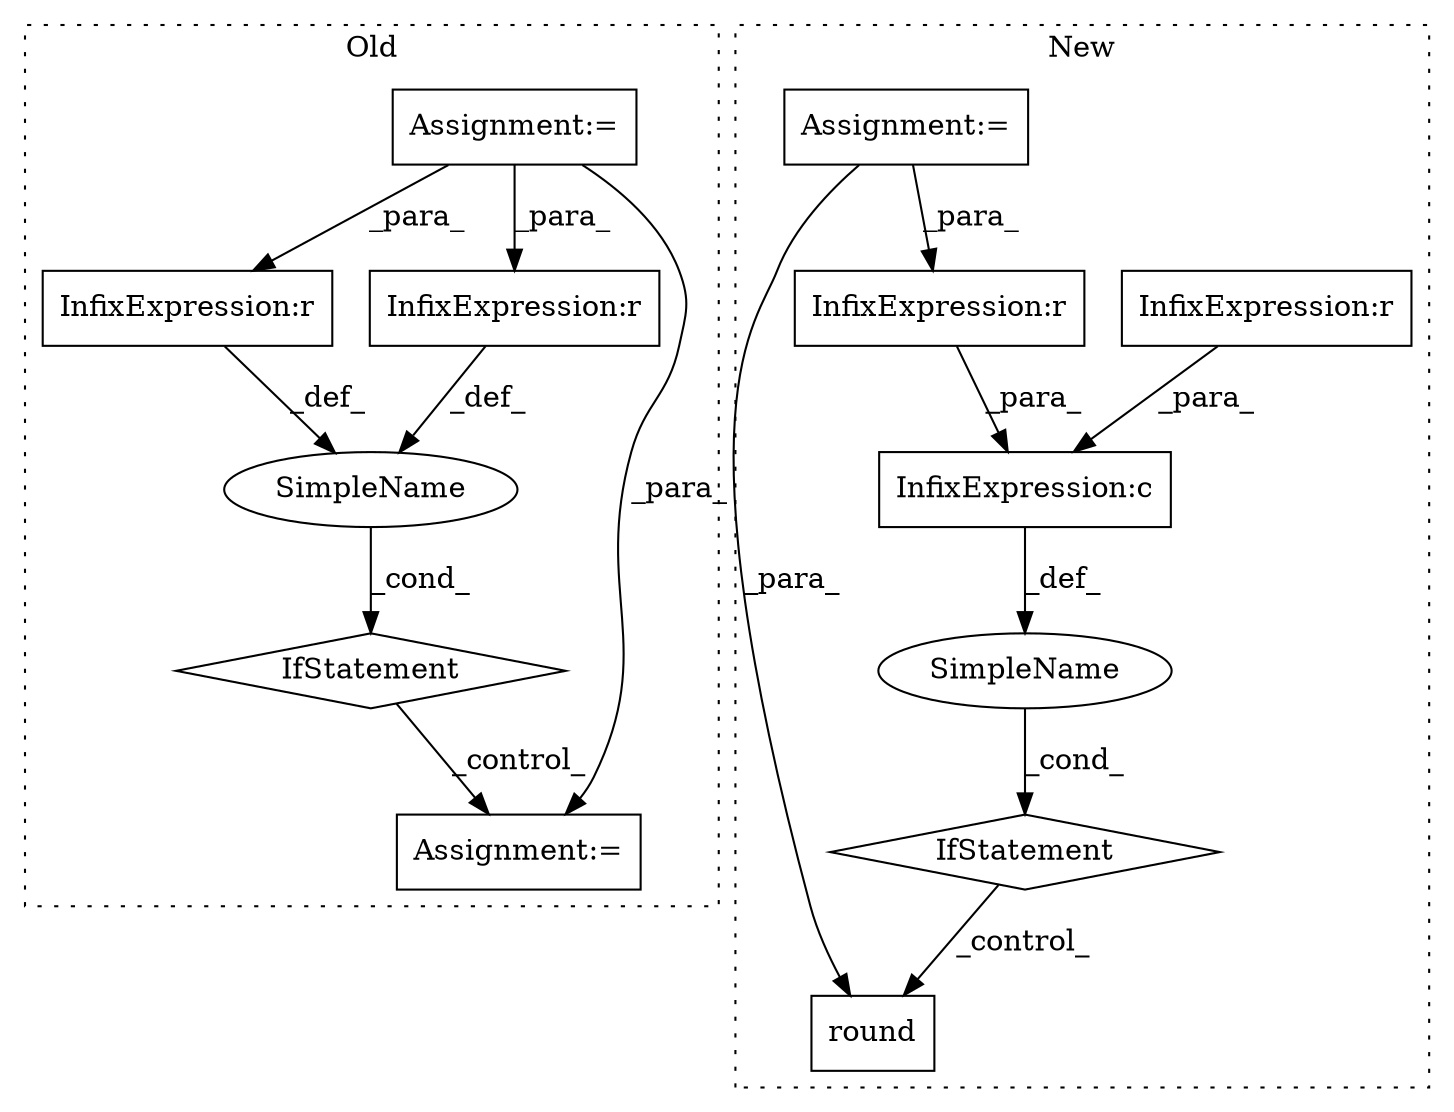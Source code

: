 digraph G {
subgraph cluster0 {
1 [label="IfStatement" a="25" s="593,651" l="4,2" shape="diamond"];
3 [label="InfixExpression:r" a="27" s="610" l="3" shape="box"];
7 [label="Assignment:=" a="7" s="666" l="1" shape="box"];
8 [label="SimpleName" a="42" s="" l="" shape="ellipse"];
11 [label="InfixExpression:r" a="27" s="639" l="3" shape="box"];
12 [label="Assignment:=" a="7" s="395" l="1" shape="box"];
label = "Old";
style="dotted";
}
subgraph cluster1 {
2 [label="round" a="32" s="1036,1064" l="6,1" shape="box"];
4 [label="IfStatement" a="25" s="899,958" l="4,2" shape="diamond"];
5 [label="SimpleName" a="42" s="" l="" shape="ellipse"];
6 [label="InfixExpression:r" a="27" s="915" l="3" shape="box"];
9 [label="InfixExpression:c" a="27" s="930" l="4" shape="box"];
10 [label="InfixExpression:r" a="27" s="946" l="3" shape="box"];
13 [label="Assignment:=" a="7" s="796" l="1" shape="box"];
label = "New";
style="dotted";
}
1 -> 7 [label="_control_"];
3 -> 8 [label="_def_"];
4 -> 2 [label="_control_"];
5 -> 4 [label="_cond_"];
6 -> 9 [label="_para_"];
8 -> 1 [label="_cond_"];
9 -> 5 [label="_def_"];
10 -> 9 [label="_para_"];
11 -> 8 [label="_def_"];
12 -> 3 [label="_para_"];
12 -> 7 [label="_para_"];
12 -> 11 [label="_para_"];
13 -> 6 [label="_para_"];
13 -> 2 [label="_para_"];
}
